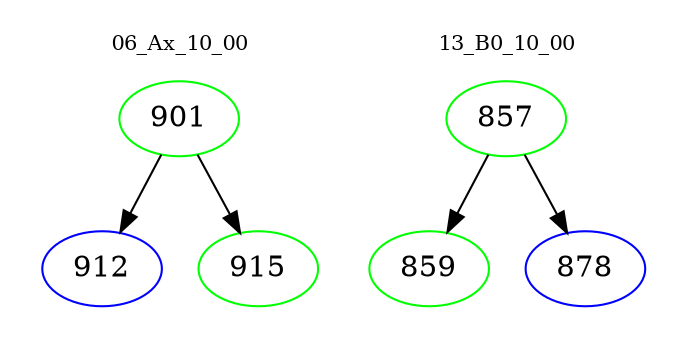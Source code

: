 digraph{
subgraph cluster_0 {
color = white
label = "06_Ax_10_00";
fontsize=10;
T0_901 [label="901", color="green"]
T0_901 -> T0_912 [color="black"]
T0_912 [label="912", color="blue"]
T0_901 -> T0_915 [color="black"]
T0_915 [label="915", color="green"]
}
subgraph cluster_1 {
color = white
label = "13_B0_10_00";
fontsize=10;
T1_857 [label="857", color="green"]
T1_857 -> T1_859 [color="black"]
T1_859 [label="859", color="green"]
T1_857 -> T1_878 [color="black"]
T1_878 [label="878", color="blue"]
}
}
